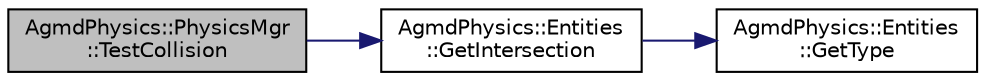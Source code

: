 digraph "AgmdPhysics::PhysicsMgr::TestCollision"
{
  edge [fontname="Helvetica",fontsize="10",labelfontname="Helvetica",labelfontsize="10"];
  node [fontname="Helvetica",fontsize="10",shape=record];
  rankdir="LR";
  Node1 [label="AgmdPhysics::PhysicsMgr\l::TestCollision",height=0.2,width=0.4,color="black", fillcolor="grey75", style="filled" fontcolor="black"];
  Node1 -> Node2 [color="midnightblue",fontsize="10",style="solid"];
  Node2 [label="AgmdPhysics::Entities\l::GetIntersection",height=0.2,width=0.4,color="black", fillcolor="white", style="filled",URL="$class_agmd_physics_1_1_entities.html#a0076c27b9ef6f90c8de917c0f3cc1189"];
  Node2 -> Node3 [color="midnightblue",fontsize="10",style="solid"];
  Node3 [label="AgmdPhysics::Entities\l::GetType",height=0.2,width=0.4,color="black", fillcolor="white", style="filled",URL="$class_agmd_physics_1_1_entities.html#a7e99e93cf6c3f1f915e186f8d2ca4ab8"];
}
